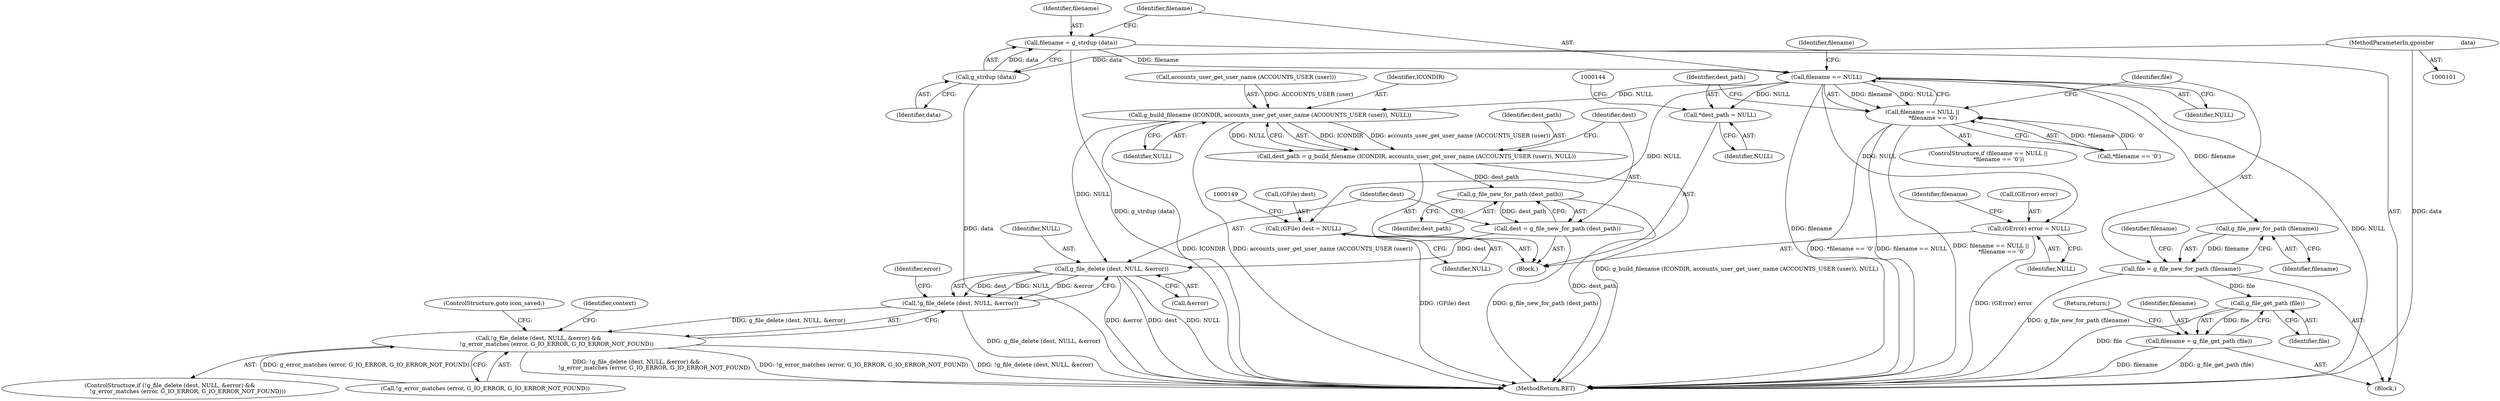 digraph "0_accountsservice_f9abd359f71a5bce421b9ae23432f539a067847a@API" {
"1000124" [label="(Call,filename = g_strdup (data))"];
"1000126" [label="(Call,g_strdup (data))"];
"1000105" [label="(MethodParameterIn,gpointer               data)"];
"1000130" [label="(Call,filename == NULL)"];
"1000129" [label="(Call,filename == NULL ||\n            *filename == '\0')"];
"1000139" [label="(Call,*dest_path = NULL)"];
"1000142" [label="(Call,(GFile) dest = NULL)"];
"1000147" [label="(Call,(GError) error = NULL)"];
"1000158" [label="(Call,g_build_filename (ICONDIR, accounts_user_get_user_name (ACCOUNTS_USER (user)), NULL))"];
"1000156" [label="(Call,dest_path = g_build_filename (ICONDIR, accounts_user_get_user_name (ACCOUNTS_USER (user)), NULL))"];
"1000166" [label="(Call,g_file_new_for_path (dest_path))"];
"1000164" [label="(Call,dest = g_file_new_for_path (dest_path))"];
"1000171" [label="(Call,g_file_delete (dest, NULL, &error))"];
"1000170" [label="(Call,!g_file_delete (dest, NULL, &error))"];
"1000169" [label="(Call,!g_file_delete (dest, NULL, &error) &&\n                    !g_error_matches (error, G_IO_ERROR, G_IO_ERROR_NOT_FOUND))"];
"1000193" [label="(Call,g_file_new_for_path (filename))"];
"1000191" [label="(Call,file = g_file_new_for_path (filename))"];
"1000201" [label="(Call,g_file_get_path (file))"];
"1000199" [label="(Call,filename = g_file_get_path (file))"];
"1000105" [label="(MethodParameterIn,gpointer               data)"];
"1000130" [label="(Call,filename == NULL)"];
"1000146" [label="(Identifier,NULL)"];
"1000203" [label="(Return,return;)"];
"1000131" [label="(Identifier,filename)"];
"1000192" [label="(Identifier,file)"];
"1000172" [label="(Identifier,dest)"];
"1000142" [label="(Call,(GFile) dest = NULL)"];
"1000140" [label="(Identifier,dest_path)"];
"1000165" [label="(Identifier,dest)"];
"1000200" [label="(Identifier,filename)"];
"1000193" [label="(Call,g_file_new_for_path (filename))"];
"1000183" [label="(Identifier,context)"];
"1000170" [label="(Call,!g_file_delete (dest, NULL, &error))"];
"1000137" [label="(Block,)"];
"1000160" [label="(Call,accounts_user_get_user_name (ACCOUNTS_USER (user)))"];
"1000199" [label="(Call,filename = g_file_get_path (file))"];
"1000164" [label="(Call,dest = g_file_new_for_path (dest_path))"];
"1000197" [label="(Identifier,filename)"];
"1000163" [label="(Identifier,NULL)"];
"1000168" [label="(ControlStructure,if (!g_file_delete (dest, NULL, &error) &&\n                    !g_error_matches (error, G_IO_ERROR, G_IO_ERROR_NOT_FOUND)))"];
"1000204" [label="(MethodReturn,RET)"];
"1000176" [label="(Call,!g_error_matches (error, G_IO_ERROR, G_IO_ERROR_NOT_FOUND))"];
"1000124" [label="(Call,filename = g_strdup (data))"];
"1000143" [label="(Call,(GFile) dest)"];
"1000147" [label="(Call,(GError) error = NULL)"];
"1000166" [label="(Call,g_file_new_for_path (dest_path))"];
"1000126" [label="(Call,g_strdup (data))"];
"1000127" [label="(Identifier,data)"];
"1000190" [label="(ControlStructure,goto icon_saved;)"];
"1000194" [label="(Identifier,filename)"];
"1000148" [label="(Call,(GError) error)"];
"1000125" [label="(Identifier,filename)"];
"1000159" [label="(Identifier,ICONDIR)"];
"1000167" [label="(Identifier,dest_path)"];
"1000132" [label="(Identifier,NULL)"];
"1000135" [label="(Identifier,filename)"];
"1000178" [label="(Identifier,error)"];
"1000174" [label="(Call,&error)"];
"1000157" [label="(Identifier,dest_path)"];
"1000128" [label="(ControlStructure,if (filename == NULL ||\n            *filename == '\0'))"];
"1000158" [label="(Call,g_build_filename (ICONDIR, accounts_user_get_user_name (ACCOUNTS_USER (user)), NULL))"];
"1000106" [label="(Block,)"];
"1000169" [label="(Call,!g_file_delete (dest, NULL, &error) &&\n                    !g_error_matches (error, G_IO_ERROR, G_IO_ERROR_NOT_FOUND))"];
"1000171" [label="(Call,g_file_delete (dest, NULL, &error))"];
"1000191" [label="(Call,file = g_file_new_for_path (filename))"];
"1000173" [label="(Identifier,NULL)"];
"1000156" [label="(Call,dest_path = g_build_filename (ICONDIR, accounts_user_get_user_name (ACCOUNTS_USER (user)), NULL))"];
"1000151" [label="(Identifier,NULL)"];
"1000141" [label="(Identifier,NULL)"];
"1000129" [label="(Call,filename == NULL ||\n            *filename == '\0')"];
"1000133" [label="(Call,*filename == '\0')"];
"1000154" [label="(Identifier,filename)"];
"1000139" [label="(Call,*dest_path = NULL)"];
"1000201" [label="(Call,g_file_get_path (file))"];
"1000202" [label="(Identifier,file)"];
"1000124" -> "1000106"  [label="AST: "];
"1000124" -> "1000126"  [label="CFG: "];
"1000125" -> "1000124"  [label="AST: "];
"1000126" -> "1000124"  [label="AST: "];
"1000131" -> "1000124"  [label="CFG: "];
"1000124" -> "1000204"  [label="DDG: g_strdup (data)"];
"1000126" -> "1000124"  [label="DDG: data"];
"1000124" -> "1000130"  [label="DDG: filename"];
"1000126" -> "1000127"  [label="CFG: "];
"1000127" -> "1000126"  [label="AST: "];
"1000126" -> "1000204"  [label="DDG: data"];
"1000105" -> "1000126"  [label="DDG: data"];
"1000105" -> "1000101"  [label="AST: "];
"1000105" -> "1000204"  [label="DDG: data"];
"1000130" -> "1000129"  [label="AST: "];
"1000130" -> "1000132"  [label="CFG: "];
"1000131" -> "1000130"  [label="AST: "];
"1000132" -> "1000130"  [label="AST: "];
"1000135" -> "1000130"  [label="CFG: "];
"1000129" -> "1000130"  [label="CFG: "];
"1000130" -> "1000204"  [label="DDG: NULL"];
"1000130" -> "1000204"  [label="DDG: filename"];
"1000130" -> "1000129"  [label="DDG: filename"];
"1000130" -> "1000129"  [label="DDG: NULL"];
"1000130" -> "1000139"  [label="DDG: NULL"];
"1000130" -> "1000142"  [label="DDG: NULL"];
"1000130" -> "1000147"  [label="DDG: NULL"];
"1000130" -> "1000158"  [label="DDG: NULL"];
"1000130" -> "1000193"  [label="DDG: filename"];
"1000129" -> "1000128"  [label="AST: "];
"1000129" -> "1000133"  [label="CFG: "];
"1000133" -> "1000129"  [label="AST: "];
"1000140" -> "1000129"  [label="CFG: "];
"1000192" -> "1000129"  [label="CFG: "];
"1000129" -> "1000204"  [label="DDG: filename == NULL"];
"1000129" -> "1000204"  [label="DDG: filename == NULL ||\n            *filename == '\0'"];
"1000129" -> "1000204"  [label="DDG: *filename == '\0'"];
"1000133" -> "1000129"  [label="DDG: *filename"];
"1000133" -> "1000129"  [label="DDG: '\0'"];
"1000139" -> "1000137"  [label="AST: "];
"1000139" -> "1000141"  [label="CFG: "];
"1000140" -> "1000139"  [label="AST: "];
"1000141" -> "1000139"  [label="AST: "];
"1000144" -> "1000139"  [label="CFG: "];
"1000142" -> "1000137"  [label="AST: "];
"1000142" -> "1000146"  [label="CFG: "];
"1000143" -> "1000142"  [label="AST: "];
"1000146" -> "1000142"  [label="AST: "];
"1000149" -> "1000142"  [label="CFG: "];
"1000142" -> "1000204"  [label="DDG: (GFile) dest"];
"1000147" -> "1000137"  [label="AST: "];
"1000147" -> "1000151"  [label="CFG: "];
"1000148" -> "1000147"  [label="AST: "];
"1000151" -> "1000147"  [label="AST: "];
"1000154" -> "1000147"  [label="CFG: "];
"1000147" -> "1000204"  [label="DDG: (GError) error"];
"1000158" -> "1000156"  [label="AST: "];
"1000158" -> "1000163"  [label="CFG: "];
"1000159" -> "1000158"  [label="AST: "];
"1000160" -> "1000158"  [label="AST: "];
"1000163" -> "1000158"  [label="AST: "];
"1000156" -> "1000158"  [label="CFG: "];
"1000158" -> "1000204"  [label="DDG: ICONDIR"];
"1000158" -> "1000204"  [label="DDG: accounts_user_get_user_name (ACCOUNTS_USER (user))"];
"1000158" -> "1000156"  [label="DDG: ICONDIR"];
"1000158" -> "1000156"  [label="DDG: accounts_user_get_user_name (ACCOUNTS_USER (user))"];
"1000158" -> "1000156"  [label="DDG: NULL"];
"1000160" -> "1000158"  [label="DDG: ACCOUNTS_USER (user)"];
"1000158" -> "1000171"  [label="DDG: NULL"];
"1000156" -> "1000137"  [label="AST: "];
"1000157" -> "1000156"  [label="AST: "];
"1000165" -> "1000156"  [label="CFG: "];
"1000156" -> "1000204"  [label="DDG: g_build_filename (ICONDIR, accounts_user_get_user_name (ACCOUNTS_USER (user)), NULL)"];
"1000156" -> "1000166"  [label="DDG: dest_path"];
"1000166" -> "1000164"  [label="AST: "];
"1000166" -> "1000167"  [label="CFG: "];
"1000167" -> "1000166"  [label="AST: "];
"1000164" -> "1000166"  [label="CFG: "];
"1000166" -> "1000204"  [label="DDG: dest_path"];
"1000166" -> "1000164"  [label="DDG: dest_path"];
"1000164" -> "1000137"  [label="AST: "];
"1000165" -> "1000164"  [label="AST: "];
"1000172" -> "1000164"  [label="CFG: "];
"1000164" -> "1000204"  [label="DDG: g_file_new_for_path (dest_path)"];
"1000164" -> "1000171"  [label="DDG: dest"];
"1000171" -> "1000170"  [label="AST: "];
"1000171" -> "1000174"  [label="CFG: "];
"1000172" -> "1000171"  [label="AST: "];
"1000173" -> "1000171"  [label="AST: "];
"1000174" -> "1000171"  [label="AST: "];
"1000170" -> "1000171"  [label="CFG: "];
"1000171" -> "1000204"  [label="DDG: &error"];
"1000171" -> "1000204"  [label="DDG: dest"];
"1000171" -> "1000204"  [label="DDG: NULL"];
"1000171" -> "1000170"  [label="DDG: dest"];
"1000171" -> "1000170"  [label="DDG: NULL"];
"1000171" -> "1000170"  [label="DDG: &error"];
"1000170" -> "1000169"  [label="AST: "];
"1000178" -> "1000170"  [label="CFG: "];
"1000169" -> "1000170"  [label="CFG: "];
"1000170" -> "1000204"  [label="DDG: g_file_delete (dest, NULL, &error)"];
"1000170" -> "1000169"  [label="DDG: g_file_delete (dest, NULL, &error)"];
"1000169" -> "1000168"  [label="AST: "];
"1000169" -> "1000176"  [label="CFG: "];
"1000176" -> "1000169"  [label="AST: "];
"1000183" -> "1000169"  [label="CFG: "];
"1000190" -> "1000169"  [label="CFG: "];
"1000169" -> "1000204"  [label="DDG: !g_file_delete (dest, NULL, &error) &&\n                    !g_error_matches (error, G_IO_ERROR, G_IO_ERROR_NOT_FOUND)"];
"1000169" -> "1000204"  [label="DDG: !g_error_matches (error, G_IO_ERROR, G_IO_ERROR_NOT_FOUND)"];
"1000169" -> "1000204"  [label="DDG: !g_file_delete (dest, NULL, &error)"];
"1000176" -> "1000169"  [label="DDG: g_error_matches (error, G_IO_ERROR, G_IO_ERROR_NOT_FOUND)"];
"1000193" -> "1000191"  [label="AST: "];
"1000193" -> "1000194"  [label="CFG: "];
"1000194" -> "1000193"  [label="AST: "];
"1000191" -> "1000193"  [label="CFG: "];
"1000193" -> "1000191"  [label="DDG: filename"];
"1000191" -> "1000106"  [label="AST: "];
"1000192" -> "1000191"  [label="AST: "];
"1000197" -> "1000191"  [label="CFG: "];
"1000191" -> "1000204"  [label="DDG: g_file_new_for_path (filename)"];
"1000191" -> "1000201"  [label="DDG: file"];
"1000201" -> "1000199"  [label="AST: "];
"1000201" -> "1000202"  [label="CFG: "];
"1000202" -> "1000201"  [label="AST: "];
"1000199" -> "1000201"  [label="CFG: "];
"1000201" -> "1000204"  [label="DDG: file"];
"1000201" -> "1000199"  [label="DDG: file"];
"1000199" -> "1000106"  [label="AST: "];
"1000200" -> "1000199"  [label="AST: "];
"1000203" -> "1000199"  [label="CFG: "];
"1000199" -> "1000204"  [label="DDG: g_file_get_path (file)"];
"1000199" -> "1000204"  [label="DDG: filename"];
}

